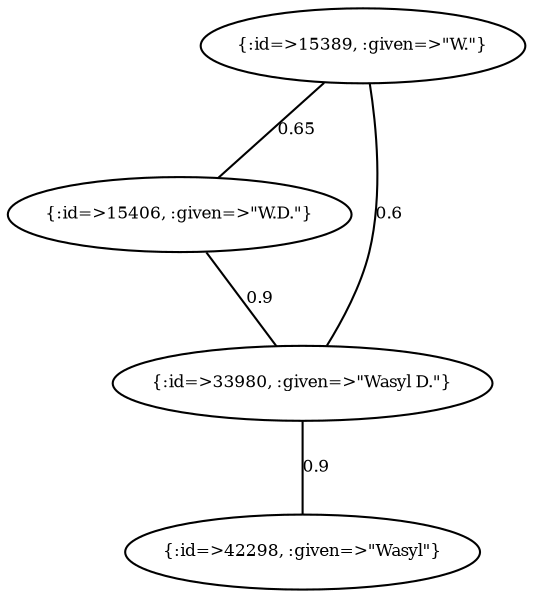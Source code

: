 graph Collector__WeightedGraph {
    "{:id=>15389, :given=>\"W.\"}" [
        fontsize = 8,
        label = "{:id=>15389, :given=>\"W.\"}"
    ]

    "{:id=>15406, :given=>\"W.D.\"}" [
        fontsize = 8,
        label = "{:id=>15406, :given=>\"W.D.\"}"
    ]

    "{:id=>33980, :given=>\"Wasyl D.\"}" [
        fontsize = 8,
        label = "{:id=>33980, :given=>\"Wasyl D.\"}"
    ]

    "{:id=>42298, :given=>\"Wasyl\"}" [
        fontsize = 8,
        label = "{:id=>42298, :given=>\"Wasyl\"}"
    ]

    "{:id=>15389, :given=>\"W.\"}" -- "{:id=>15406, :given=>\"W.D.\"}" [
        fontsize = 8,
        label = 0.65
    ]

    "{:id=>15389, :given=>\"W.\"}" -- "{:id=>33980, :given=>\"Wasyl D.\"}" [
        fontsize = 8,
        label = 0.6
    ]

    "{:id=>15406, :given=>\"W.D.\"}" -- "{:id=>33980, :given=>\"Wasyl D.\"}" [
        fontsize = 8,
        label = 0.9
    ]

    "{:id=>33980, :given=>\"Wasyl D.\"}" -- "{:id=>42298, :given=>\"Wasyl\"}" [
        fontsize = 8,
        label = 0.9
    ]
}
